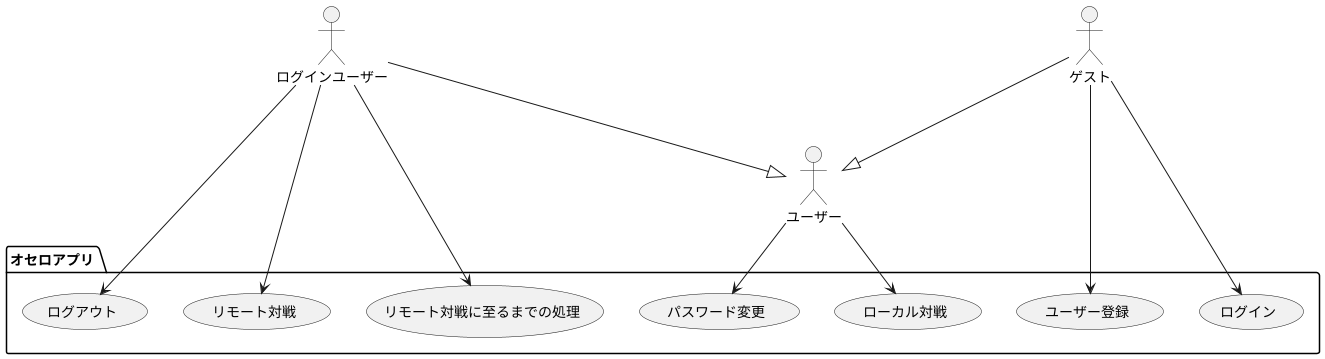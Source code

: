 @startuml usecase
skinparam defaultFontName "Noto Sans CJK JP"
actor ログインユーザー
actor ゲスト
actor ユーザー

ゲスト --|> ユーザー
ログインユーザー --|> ユーザー

package "オセロアプリ " {
ゲスト --> (ユーザー登録)
ゲスト --> (ログイン)
ログインユーザー --> (ログアウト)
ユーザー --> (パスワード変更)
ログインユーザー --> (リモート対戦)
ユーザー --> (ローカル対戦)
ログインユーザー --> (リモート対戦に至るまでの処理)
}
@enduml